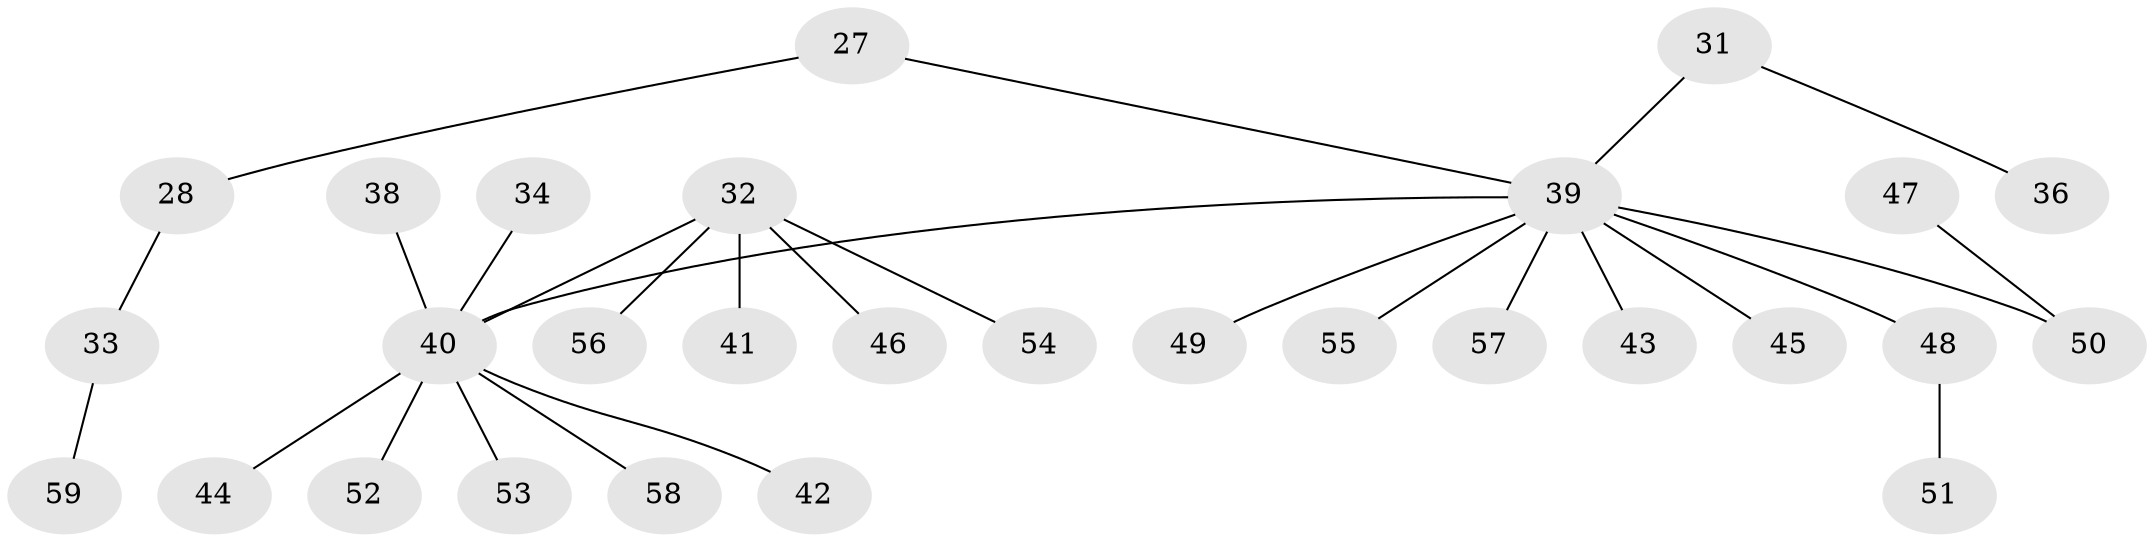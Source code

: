 // original degree distribution, {7: 0.01694915254237288, 6: 0.05084745762711865, 2: 0.23728813559322035, 5: 0.01694915254237288, 3: 0.15254237288135594, 1: 0.5254237288135594}
// Generated by graph-tools (version 1.1) at 2025/52/03/09/25 04:52:57]
// undirected, 29 vertices, 28 edges
graph export_dot {
graph [start="1"]
  node [color=gray90,style=filled];
  27;
  28;
  31;
  32 [super="+6+10+9+12+20+25"];
  33;
  34;
  36;
  38;
  39 [super="+23+24+26"];
  40 [super="+15+37+35+13"];
  41;
  42;
  43;
  44;
  45;
  46;
  47;
  48;
  49;
  50 [super="+19+22+30"];
  51;
  52;
  53;
  54;
  55;
  56;
  57;
  58;
  59;
  27 -- 28;
  27 -- 39;
  28 -- 33;
  31 -- 36;
  31 -- 39;
  32 -- 41;
  32 -- 54;
  32 -- 46;
  32 -- 56;
  32 -- 40;
  33 -- 59;
  34 -- 40;
  38 -- 40;
  39 -- 43;
  39 -- 45;
  39 -- 49;
  39 -- 55;
  39 -- 57;
  39 -- 50;
  39 -- 48;
  39 -- 40;
  40 -- 42;
  40 -- 44;
  40 -- 52;
  40 -- 53;
  40 -- 58;
  47 -- 50;
  48 -- 51;
}
